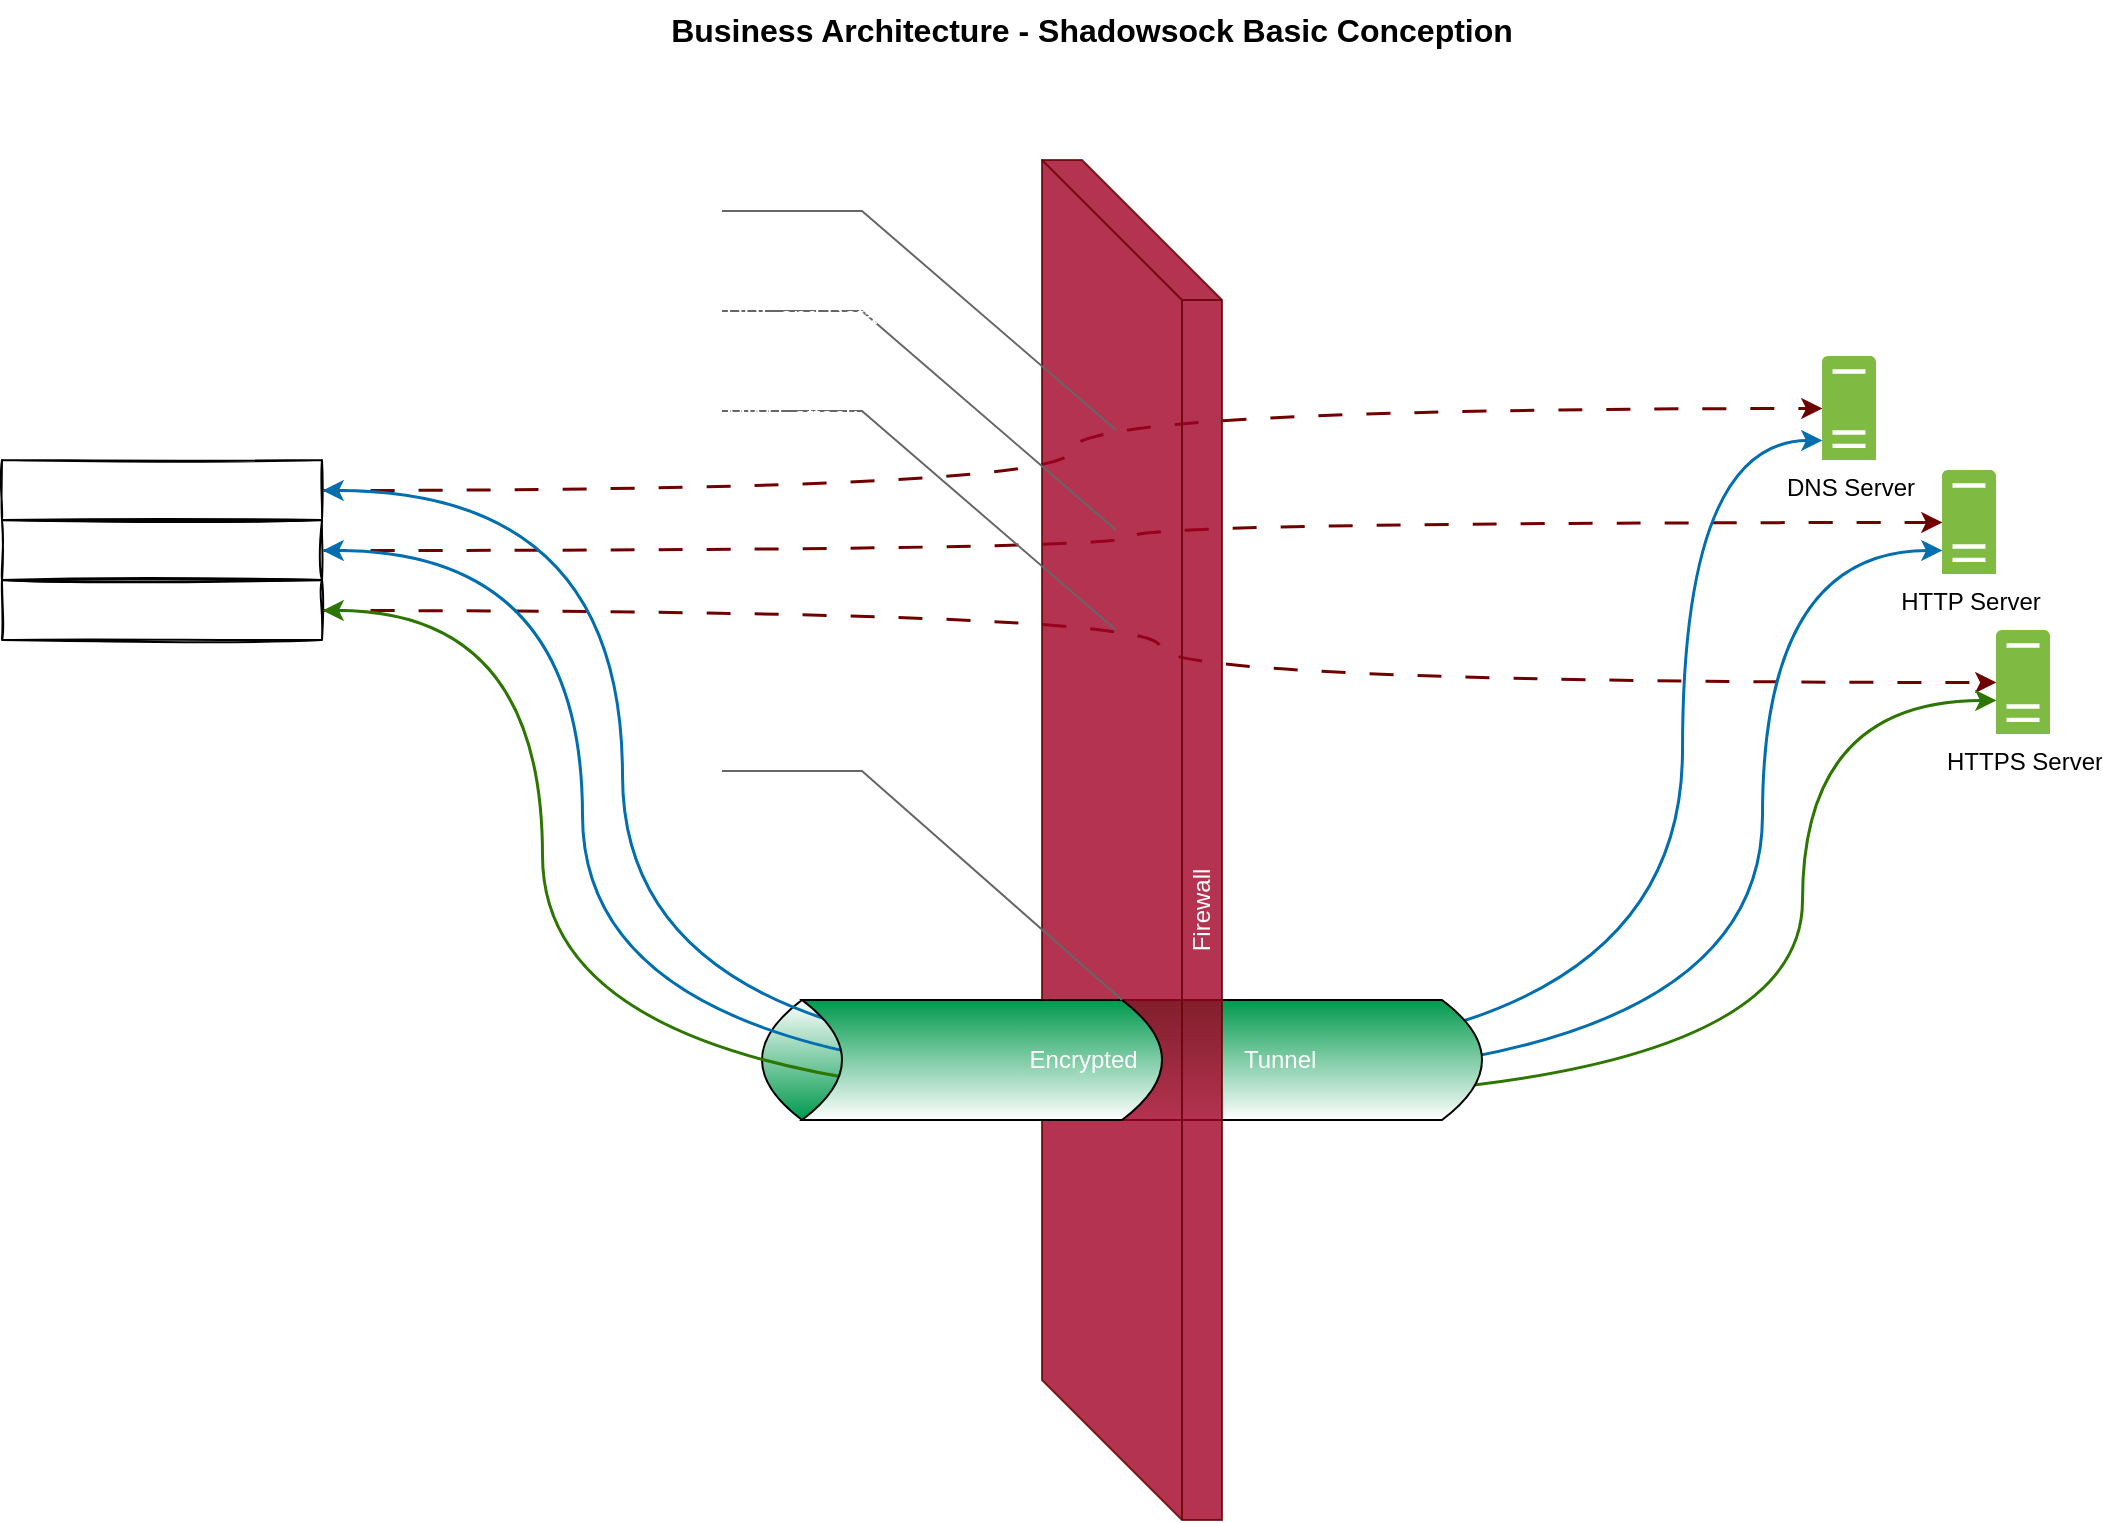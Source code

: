 <mxfile>
    <diagram id="Hm3814gNDC9atg2mfBJW" name="Page-1">
        <mxGraphModel dx="1146" dy="772" grid="1" gridSize="10" guides="1" tooltips="1" connect="1" arrows="1" fold="1" page="1" pageScale="1" pageWidth="1169" pageHeight="827" background="none" math="0" shadow="0">
            <root>
                <mxCell id="0"/>
                <mxCell id="1" parent="0"/>
                <mxCell id="207" style="edgeStyle=orthogonalEdgeStyle;curved=1;html=1;strokeColor=#6F0000;strokeWidth=1.5;fontSize=12;fontColor=#FFFFFF;dashed=1;fillColor=#a20025;dashPattern=8 8;arcSize=20;" edge="1" parent="1" source="160" target="133">
                    <mxGeometry relative="1" as="geometry"/>
                </mxCell>
                <mxCell id="208" style="edgeStyle=orthogonalEdgeStyle;curved=1;html=1;dashed=1;strokeColor=#6F0000;strokeWidth=1.5;fontSize=12;fontColor=#FFFFFF;fillColor=#a20025;dashPattern=8 8;" edge="1" parent="1" source="161" target="187">
                    <mxGeometry relative="1" as="geometry"/>
                </mxCell>
                <mxCell id="209" style="edgeStyle=orthogonalEdgeStyle;curved=1;html=1;dashed=1;strokeColor=#6F0000;strokeWidth=1.5;fontSize=12;fontColor=#FFFFFF;fillColor=#a20025;dashPattern=8 8;exitX=1;exitY=0.5;exitDx=0;exitDy=0;arcSize=100;" edge="1" parent="1" source="162" target="201">
                    <mxGeometry relative="1" as="geometry"/>
                </mxCell>
                <mxCell id="144" value="ss-local" style="rounded=0;whiteSpace=wrap;html=1;strokeColor=#FFFFFF;fontSize=12;fontColor=#FFFFFF;fillColor=none;verticalAlign=bottom;horizontal=1;glass=0;" vertex="1" parent="1">
                    <mxGeometry x="240" y="440" width="200" height="160" as="geometry"/>
                </mxCell>
                <mxCell id="198" value="" style="shape=dataStorage;whiteSpace=wrap;html=1;fixedSize=1;rounded=0;shadow=0;glass=0;sketch=0;fillStyle=auto;strokeColor=default;fontSize=12;fontColor=#FFFFFF;fillColor=default;gradientColor=#00994D;gradientDirection=south;" vertex="1" parent="1">
                    <mxGeometry x="420" y="500" width="177" height="60" as="geometry"/>
                </mxCell>
                <mxCell id="97" value="Business Architecture - Shadowsock Basic Conception" style="text;strokeColor=none;align=center;fillColor=none;html=1;verticalAlign=middle;whiteSpace=wrap;rounded=0;fontSize=16;fontStyle=1" parent="1" vertex="1">
                    <mxGeometry x="245" width="680" height="30" as="geometry"/>
                </mxCell>
                <mxCell id="133" value="DNS Server" style="sketch=0;pointerEvents=1;shadow=0;dashed=0;html=1;strokeColor=none;labelPosition=center;verticalLabelPosition=bottom;verticalAlign=top;outlineConnect=0;align=center;shape=mxgraph.office.servers.server_generic;fillColor=#7FBA42;" vertex="1" parent="1">
                    <mxGeometry x="950" y="178" width="27" height="52" as="geometry"/>
                </mxCell>
                <mxCell id="145" value="ss-server" style="rounded=0;whiteSpace=wrap;html=1;strokeColor=#FFFFFF;fontSize=12;fontColor=#FFFFFF;fillColor=none;verticalAlign=bottom;horizontal=1;glass=0;" vertex="1" parent="1">
                    <mxGeometry x="760" y="440" width="200" height="160" as="geometry"/>
                </mxCell>
                <mxCell id="150" value="Sock5 Proxy" style="rounded=0;whiteSpace=wrap;html=1;strokeColor=#FFFFFF;fontSize=12;fontColor=#FFFFFF;fillColor=none;glass=0;" vertex="1" parent="1">
                    <mxGeometry x="280" y="440" width="120" height="30" as="geometry"/>
                </mxCell>
                <mxCell id="159" value="Network Traffic" style="swimlane;fontStyle=0;childLayout=stackLayout;horizontal=1;startSize=30;horizontalStack=0;resizeParent=1;resizeParentMax=0;resizeLast=0;collapsible=1;marginBottom=0;whiteSpace=wrap;html=1;rounded=0;glass=0;sketch=1;strokeColor=#FFFFFF;fontSize=12;fontColor=#FFFFFF;fillColor=default;direction=east;" vertex="1" parent="1">
                    <mxGeometry x="40" y="200" width="160" height="120" as="geometry"/>
                </mxCell>
                <mxCell id="160" value="- UDP protocols: DNS query" style="text;strokeColor=default;fillColor=none;align=left;verticalAlign=middle;spacingLeft=4;spacingRight=4;overflow=hidden;points=[[0,0.5],[1,0.5]];portConstraint=eastwest;rotatable=0;whiteSpace=wrap;html=1;rounded=0;glass=0;sketch=1;fontSize=12;fontColor=#FFFFFF;" vertex="1" parent="159">
                    <mxGeometry y="30" width="160" height="30" as="geometry"/>
                </mxCell>
                <mxCell id="161" value="- HTTP protocols: Website" style="text;strokeColor=default;fillColor=none;align=left;verticalAlign=middle;spacingLeft=4;spacingRight=4;overflow=hidden;points=[[0,0.5],[1,0.5]];portConstraint=eastwest;rotatable=0;whiteSpace=wrap;html=1;rounded=0;glass=0;sketch=1;fontSize=12;fontColor=#FFFFFF;" vertex="1" parent="159">
                    <mxGeometry y="60" width="160" height="30" as="geometry"/>
                </mxCell>
                <mxCell id="162" value="- HTTPS protocols: Website" style="text;strokeColor=default;fillColor=none;align=left;verticalAlign=middle;spacingLeft=4;spacingRight=4;overflow=hidden;points=[[0,0.5],[1,0.5]];portConstraint=eastwest;rotatable=0;whiteSpace=wrap;html=1;rounded=0;glass=0;sketch=1;fontSize=12;fontColor=#FFFFFF;" vertex="1" parent="159">
                    <mxGeometry y="90" width="160" height="30" as="geometry"/>
                </mxCell>
                <mxCell id="187" value="HTTP Server" style="sketch=0;pointerEvents=1;shadow=0;dashed=0;html=1;strokeColor=none;labelPosition=center;verticalLabelPosition=bottom;verticalAlign=top;outlineConnect=0;align=center;shape=mxgraph.office.servers.server_generic;fillColor=#7FBA42;" vertex="1" parent="1">
                    <mxGeometry x="1010" y="235" width="27" height="52" as="geometry"/>
                </mxCell>
                <mxCell id="201" value="HTTPS Server" style="sketch=0;pointerEvents=1;shadow=0;dashed=0;html=1;strokeColor=none;labelPosition=center;verticalLabelPosition=bottom;verticalAlign=top;outlineConnect=0;align=center;shape=mxgraph.office.servers.server_generic;fillColor=#7FBA42;" vertex="1" parent="1">
                    <mxGeometry x="1037" y="315" width="27" height="52" as="geometry"/>
                </mxCell>
                <mxCell id="203" style="edgeStyle=orthogonalEdgeStyle;curved=1;html=1;strokeColor=#006EAF;fontSize=12;fontColor=#FFFFFF;fillColor=#1ba1e2;strokeWidth=1.5;startArrow=classic;startFill=1;" edge="1" parent="1" source="160" target="133">
                    <mxGeometry relative="1" as="geometry">
                        <mxPoint x="270" y="245" as="targetPoint"/>
                        <Array as="points">
                            <mxPoint x="350" y="245"/>
                            <mxPoint x="350" y="530"/>
                            <mxPoint x="880" y="530"/>
                            <mxPoint x="880" y="220"/>
                        </Array>
                    </mxGeometry>
                </mxCell>
                <mxCell id="205" style="edgeStyle=orthogonalEdgeStyle;curved=1;html=1;strokeColor=#006EAF;fontSize=12;fontColor=#FFFFFF;fillColor=#1ba1e2;strokeWidth=1.5;startArrow=classic;startFill=1;" edge="1" parent="1" source="161" target="187">
                    <mxGeometry relative="1" as="geometry">
                        <Array as="points">
                            <mxPoint x="330" y="275"/>
                            <mxPoint x="330" y="540"/>
                            <mxPoint x="920" y="540"/>
                            <mxPoint x="920" y="275"/>
                        </Array>
                    </mxGeometry>
                </mxCell>
                <mxCell id="206" style="edgeStyle=orthogonalEdgeStyle;curved=1;html=1;strokeColor=#2D7600;fontSize=12;fontColor=#FFFFFF;fillColor=#60a917;strokeWidth=1.5;startArrow=classic;startFill=1;" edge="1" parent="1" source="162" target="201">
                    <mxGeometry relative="1" as="geometry">
                        <Array as="points">
                            <mxPoint x="310" y="305"/>
                            <mxPoint x="310" y="550"/>
                            <mxPoint x="940" y="550"/>
                            <mxPoint x="940" y="350"/>
                        </Array>
                    </mxGeometry>
                </mxCell>
                <mxCell id="199" value="" style="shape=dataStorage;whiteSpace=wrap;html=1;fixedSize=1;rounded=0;shadow=0;glass=0;sketch=0;fillStyle=auto;strokeColor=default;fontSize=12;fontColor=#FFFFFF;fillColor=default;gradientColor=#00994D;gradientDirection=south;direction=west;" vertex="1" parent="1">
                    <mxGeometry x="600" y="500" width="180" height="60" as="geometry"/>
                </mxCell>
                <mxCell id="194" value="Firewall" style="shape=cube;whiteSpace=wrap;html=1;boundedLbl=1;backgroundOutline=1;darkOpacity=0;darkOpacity2=0;rounded=0;glass=0;fillStyle=auto;strokeColor=#660000;fontSize=12;fontColor=#ffffff;fillColor=#a20025;shadow=0;size=70;horizontal=0;fillOpacity=100;strokeOpacity=100;fillWeight=3;hachureGap=-1;disableMultiStroke=1;disableMultiStrokeFill=0;dashOffset=-1;dashGap=-1;strokeWidth=1;perimeterSpacing=0;treeFolding=0;treeMoving=0;enumerate=0;cloneable=1;autosize=0;hachureAngle=-41;simplification=0;sketchStyle=rough;comic=0;fixDash=0;snapToPoint=0;metaEdit=0;opacity=80;" vertex="1" parent="1">
                    <mxGeometry x="560" y="80" width="90" height="680" as="geometry"/>
                </mxCell>
                <mxCell id="197" value="" style="shape=dataStorage;whiteSpace=wrap;html=1;fixedSize=1;rounded=0;shadow=0;glass=0;sketch=0;fillStyle=auto;strokeColor=default;fontSize=12;fontColor=#FFFFFF;fillColor=default;gradientColor=#00994D;gradientDirection=south;direction=west;" vertex="1" parent="1">
                    <mxGeometry x="440" y="500" width="180" height="60" as="geometry"/>
                </mxCell>
                <mxCell id="214" value="Encrypted&amp;nbsp; &amp;nbsp; &amp;nbsp; &amp;nbsp; &amp;nbsp; &amp;nbsp; &amp;nbsp; &amp;nbsp; Tunnel" style="text;html=1;align=center;verticalAlign=middle;resizable=0;points=[];autosize=1;strokeColor=none;fillColor=none;fontSize=12;fontColor=#FFFFFF;" vertex="1" parent="1">
                    <mxGeometry x="540" y="515" width="170" height="30" as="geometry"/>
                </mxCell>
                <mxCell id="218" value="QoS filtering" style="strokeWidth=1;shadow=0;dashed=0;align=center;html=1;shape=mxgraph.mockup.text.callout;linkText=;textSize=17;textColor=#666666;callDir=NW;callStyle=line;fontSize=12;fontColor=#FFFFFF;align=left;verticalAlign=top;strokeColor=#666666;rounded=0;glass=0;labelBackgroundColor=none;comic=0;sketch=0;fillWeight=3;hachureGap=-1;hachureAngle=-41;jiggle=0;disableMultiStroke=1;disableMultiStrokeFill=0;fillStyle=auto;curveFitting=1;simplification=0;sketchStyle=rough;fillColor=none;gradientColor=none;gradientDirection=south;" vertex="1" parent="1">
                    <mxGeometry x="400" y="360" width="200" height="140" as="geometry"/>
                </mxCell>
                <mxCell id="220" value="DNS poisoning" style="strokeWidth=1;shadow=0;dashed=0;align=center;html=1;shape=mxgraph.mockup.text.callout;linkText=;textSize=17;textColor=#666666;callDir=NW;callStyle=line;fontSize=12;fontColor=#FFFFFF;align=left;verticalAlign=top;strokeColor=#666666;rounded=0;glass=0;labelBackgroundColor=none;comic=0;sketch=0;fillWeight=3;hachureGap=-1;hachureAngle=-41;jiggle=0;disableMultiStroke=1;disableMultiStrokeFill=0;fillStyle=auto;curveFitting=1;simplification=0;sketchStyle=rough;fillColor=none;gradientColor=none;gradientDirection=south;" vertex="1" parent="1">
                    <mxGeometry x="400" y="80" width="197" height="135" as="geometry"/>
                </mxCell>
                <mxCell id="221" value="IP Ban&lt;br&gt;URL and Data filtering" style="strokeWidth=1;shadow=0;dashed=0;align=center;html=1;shape=mxgraph.mockup.text.callout;linkText=;textSize=17;textColor=#666666;callDir=NW;callStyle=line;fontSize=12;fontColor=#FFFFFF;align=left;verticalAlign=top;strokeColor=#666666;rounded=0;glass=0;labelBackgroundColor=none;comic=0;sketch=0;fillWeight=3;hachureGap=-1;hachureAngle=-41;jiggle=0;disableMultiStroke=1;disableMultiStrokeFill=0;fillStyle=auto;curveFitting=1;simplification=0;sketchStyle=rough;fillColor=none;gradientColor=none;gradientDirection=south;labelPosition=center;verticalLabelPosition=middle;" vertex="1" parent="1">
                    <mxGeometry x="400" y="130" width="197" height="135" as="geometry"/>
                </mxCell>
                <mxCell id="222" value="IP Ban&lt;br&gt;MIMT attack" style="strokeWidth=1;shadow=0;dashed=0;align=center;html=1;shape=mxgraph.mockup.text.callout;linkText=;textSize=17;textColor=#666666;callDir=NW;callStyle=line;fontSize=12;fontColor=#FFFFFF;align=left;verticalAlign=top;strokeColor=#666666;rounded=0;glass=0;labelBackgroundColor=none;comic=0;sketch=0;fillWeight=3;hachureGap=-1;hachureAngle=-41;jiggle=0;disableMultiStroke=1;disableMultiStrokeFill=0;fillStyle=auto;curveFitting=1;simplification=0;sketchStyle=rough;fillColor=none;gradientColor=none;gradientDirection=south;labelPosition=center;verticalLabelPosition=middle;" vertex="1" parent="1">
                    <mxGeometry x="400" y="180" width="197" height="135" as="geometry"/>
                </mxCell>
            </root>
        </mxGraphModel>
    </diagram>
</mxfile>